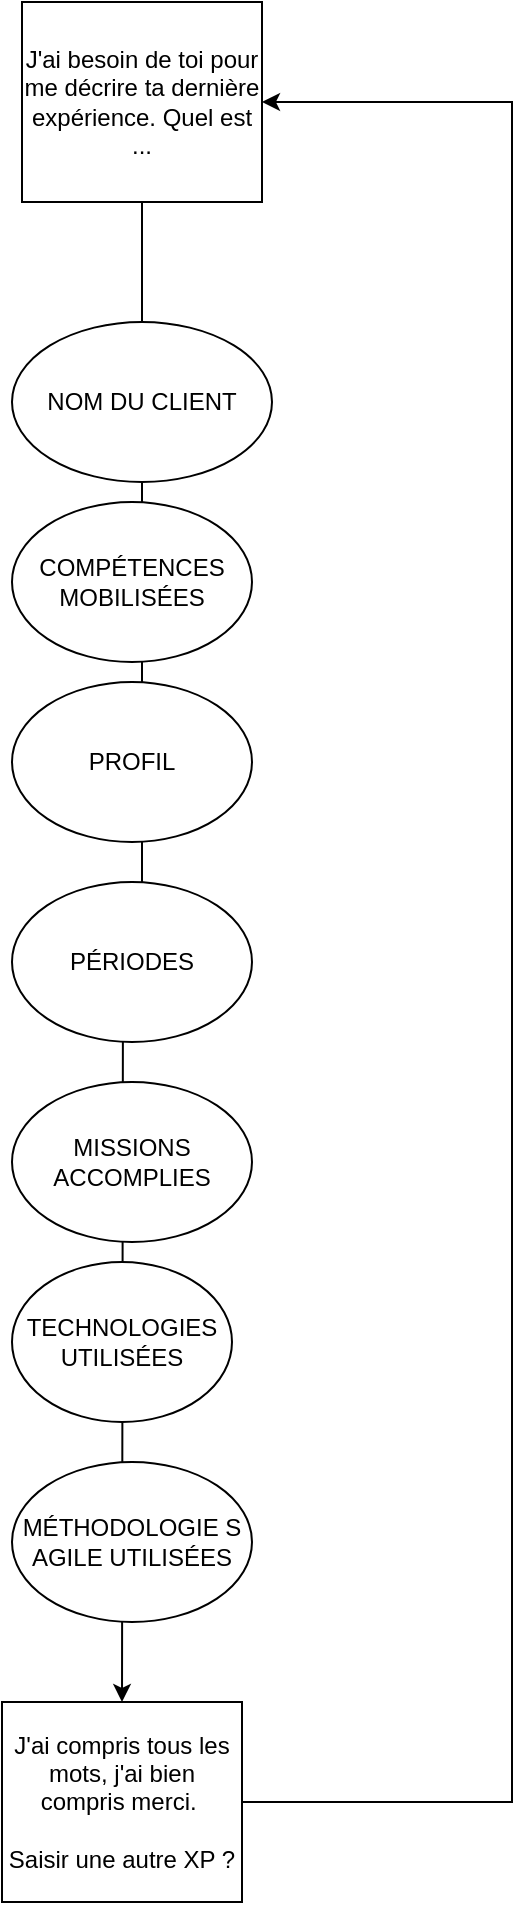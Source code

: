 <mxfile version="24.5.3" type="github">
  <diagram name="Page-1" id="lKbQUw9RVPmazEnuOnoC">
    <mxGraphModel dx="1026" dy="719" grid="1" gridSize="10" guides="1" tooltips="1" connect="1" arrows="1" fold="1" page="1" pageScale="1" pageWidth="827" pageHeight="1169" math="0" shadow="0">
      <root>
        <mxCell id="0" />
        <mxCell id="1" parent="0" />
        <mxCell id="96W-rycw6KNxEAgTsfMm-12" style="edgeStyle=orthogonalEdgeStyle;rounded=0;orthogonalLoop=1;jettySize=auto;html=1;" edge="1" parent="1" source="96W-rycw6KNxEAgTsfMm-1">
          <mxGeometry relative="1" as="geometry">
            <mxPoint x="445" y="870" as="targetPoint" />
          </mxGeometry>
        </mxCell>
        <mxCell id="96W-rycw6KNxEAgTsfMm-1" value="J&#39;ai besoin de toi pour me décrire ta dernière expérience. Quel est ..." style="whiteSpace=wrap;html=1;" vertex="1" parent="1">
          <mxGeometry x="395" y="20" width="120" height="100" as="geometry" />
        </mxCell>
        <mxCell id="96W-rycw6KNxEAgTsfMm-4" value="NOM DU CLIENT" style="ellipse;whiteSpace=wrap;html=1;" vertex="1" parent="1">
          <mxGeometry x="390" y="180" width="130" height="80" as="geometry" />
        </mxCell>
        <mxCell id="96W-rycw6KNxEAgTsfMm-6" value="PÉRIODES" style="ellipse;whiteSpace=wrap;html=1;" vertex="1" parent="1">
          <mxGeometry x="390" y="460" width="120" height="80" as="geometry" />
        </mxCell>
        <mxCell id="96W-rycw6KNxEAgTsfMm-7" value="MISSIONS ACCOMPLIES" style="ellipse;whiteSpace=wrap;html=1;" vertex="1" parent="1">
          <mxGeometry x="390" y="560" width="120" height="80" as="geometry" />
        </mxCell>
        <mxCell id="96W-rycw6KNxEAgTsfMm-8" value="TECHNOLOGIES UTILISÉES" style="ellipse;whiteSpace=wrap;html=1;" vertex="1" parent="1">
          <mxGeometry x="390" y="650" width="110" height="80" as="geometry" />
        </mxCell>
        <mxCell id="96W-rycw6KNxEAgTsfMm-9" value="MÉTHODOLOGIE S AGILE UTILISÉES" style="ellipse;whiteSpace=wrap;html=1;" vertex="1" parent="1">
          <mxGeometry x="390" y="750" width="120" height="80" as="geometry" />
        </mxCell>
        <mxCell id="96W-rycw6KNxEAgTsfMm-10" value="COMPÉTENCES MOBILISÉES" style="ellipse;whiteSpace=wrap;html=1;" vertex="1" parent="1">
          <mxGeometry x="390" y="270" width="120" height="80" as="geometry" />
        </mxCell>
        <mxCell id="96W-rycw6KNxEAgTsfMm-11" value="PROFIL" style="ellipse;whiteSpace=wrap;html=1;" vertex="1" parent="1">
          <mxGeometry x="390" y="360" width="120" height="80" as="geometry" />
        </mxCell>
        <mxCell id="96W-rycw6KNxEAgTsfMm-14" style="edgeStyle=orthogonalEdgeStyle;rounded=0;orthogonalLoop=1;jettySize=auto;html=1;entryX=1;entryY=0.5;entryDx=0;entryDy=0;" edge="1" parent="1" source="96W-rycw6KNxEAgTsfMm-13" target="96W-rycw6KNxEAgTsfMm-1">
          <mxGeometry relative="1" as="geometry">
            <mxPoint x="660" y="370" as="targetPoint" />
            <Array as="points">
              <mxPoint x="640" y="920" />
              <mxPoint x="640" y="70" />
            </Array>
          </mxGeometry>
        </mxCell>
        <mxCell id="96W-rycw6KNxEAgTsfMm-13" value="J&#39;ai compris tous les mots, j&#39;ai bien compris merci.&amp;nbsp;&lt;div&gt;&lt;br&gt;&lt;/div&gt;&lt;div&gt;Saisir une autre XP ?&lt;/div&gt;" style="whiteSpace=wrap;html=1;" vertex="1" parent="1">
          <mxGeometry x="385" y="870" width="120" height="100" as="geometry" />
        </mxCell>
      </root>
    </mxGraphModel>
  </diagram>
</mxfile>
